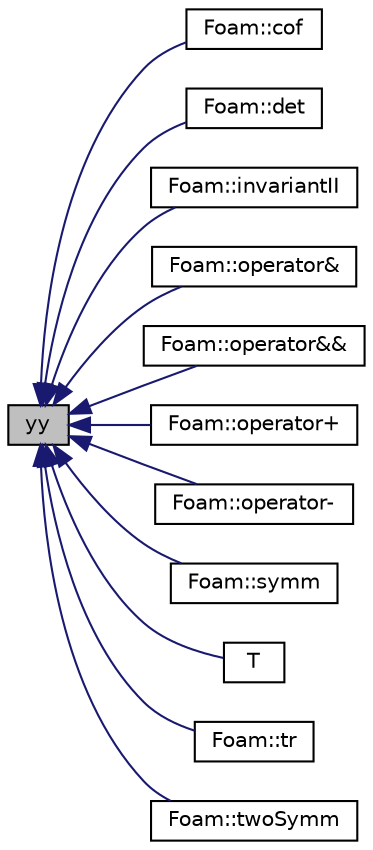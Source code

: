digraph "yy"
{
  bgcolor="transparent";
  edge [fontname="Helvetica",fontsize="10",labelfontname="Helvetica",labelfontsize="10"];
  node [fontname="Helvetica",fontsize="10",shape=record];
  rankdir="LR";
  Node1 [label="yy",height=0.2,width=0.4,color="black", fillcolor="grey75", style="filled", fontcolor="black"];
  Node1 -> Node2 [dir="back",color="midnightblue",fontsize="10",style="solid",fontname="Helvetica"];
  Node2 [label="Foam::cof",height=0.2,width=0.4,color="black",URL="$a10974.html#aa7e59d18bd5fd20a5b77e7cd6b071f4e",tooltip="Return the cofactor tensor of a tensor. "];
  Node1 -> Node3 [dir="back",color="midnightblue",fontsize="10",style="solid",fontname="Helvetica"];
  Node3 [label="Foam::det",height=0.2,width=0.4,color="black",URL="$a10974.html#ab0c3ce50691859633a66ba182575ce47",tooltip="Return the determinant of a tensor. "];
  Node1 -> Node4 [dir="back",color="midnightblue",fontsize="10",style="solid",fontname="Helvetica"];
  Node4 [label="Foam::invariantII",height=0.2,width=0.4,color="black",URL="$a10974.html#a12278b90ee630ffcc2afeea2720df369",tooltip="Return the 2nd invariant of a tensor. "];
  Node1 -> Node5 [dir="back",color="midnightblue",fontsize="10",style="solid",fontname="Helvetica"];
  Node5 [label="Foam::operator&",height=0.2,width=0.4,color="black",URL="$a10974.html#a8f00a6a1915fcee9fcdf8ef11f6270eb",tooltip="Inner-product between two tensors. "];
  Node1 -> Node6 [dir="back",color="midnightblue",fontsize="10",style="solid",fontname="Helvetica"];
  Node6 [label="Foam::operator&&",height=0.2,width=0.4,color="black",URL="$a10974.html#af71c5a7e4bbb769470884839ad690ba6",tooltip="Double-dot-product between a spherical tensor and a tensor. "];
  Node1 -> Node7 [dir="back",color="midnightblue",fontsize="10",style="solid",fontname="Helvetica"];
  Node7 [label="Foam::operator+",height=0.2,width=0.4,color="black",URL="$a10974.html#a0dd9b970ddc9d0c8c07ef3f4c4acacdb"];
  Node1 -> Node8 [dir="back",color="midnightblue",fontsize="10",style="solid",fontname="Helvetica"];
  Node8 [label="Foam::operator-",height=0.2,width=0.4,color="black",URL="$a10974.html#a6c5451ca4a2306538a113ccc1fb09a86"];
  Node1 -> Node9 [dir="back",color="midnightblue",fontsize="10",style="solid",fontname="Helvetica"];
  Node9 [label="Foam::symm",height=0.2,width=0.4,color="black",URL="$a10974.html#a53c4767e50ef234110633f7477d983ab",tooltip="Return the symmetric part of a tensor. "];
  Node1 -> Node10 [dir="back",color="midnightblue",fontsize="10",style="solid",fontname="Helvetica"];
  Node10 [label="T",height=0.2,width=0.4,color="black",URL="$a02641.html#a9c13349c9599a6229f0cd5938fd1b844",tooltip="Transpose. "];
  Node1 -> Node11 [dir="back",color="midnightblue",fontsize="10",style="solid",fontname="Helvetica"];
  Node11 [label="Foam::tr",height=0.2,width=0.4,color="black",URL="$a10974.html#aa2fdde5ce2fa5587342c5c2535680476",tooltip="Return the trace of a tensor. "];
  Node1 -> Node12 [dir="back",color="midnightblue",fontsize="10",style="solid",fontname="Helvetica"];
  Node12 [label="Foam::twoSymm",height=0.2,width=0.4,color="black",URL="$a10974.html#a11dc4841fbe5bb4e854b1be655d21919",tooltip="Return the twice the symmetric part of a tensor. "];
}
